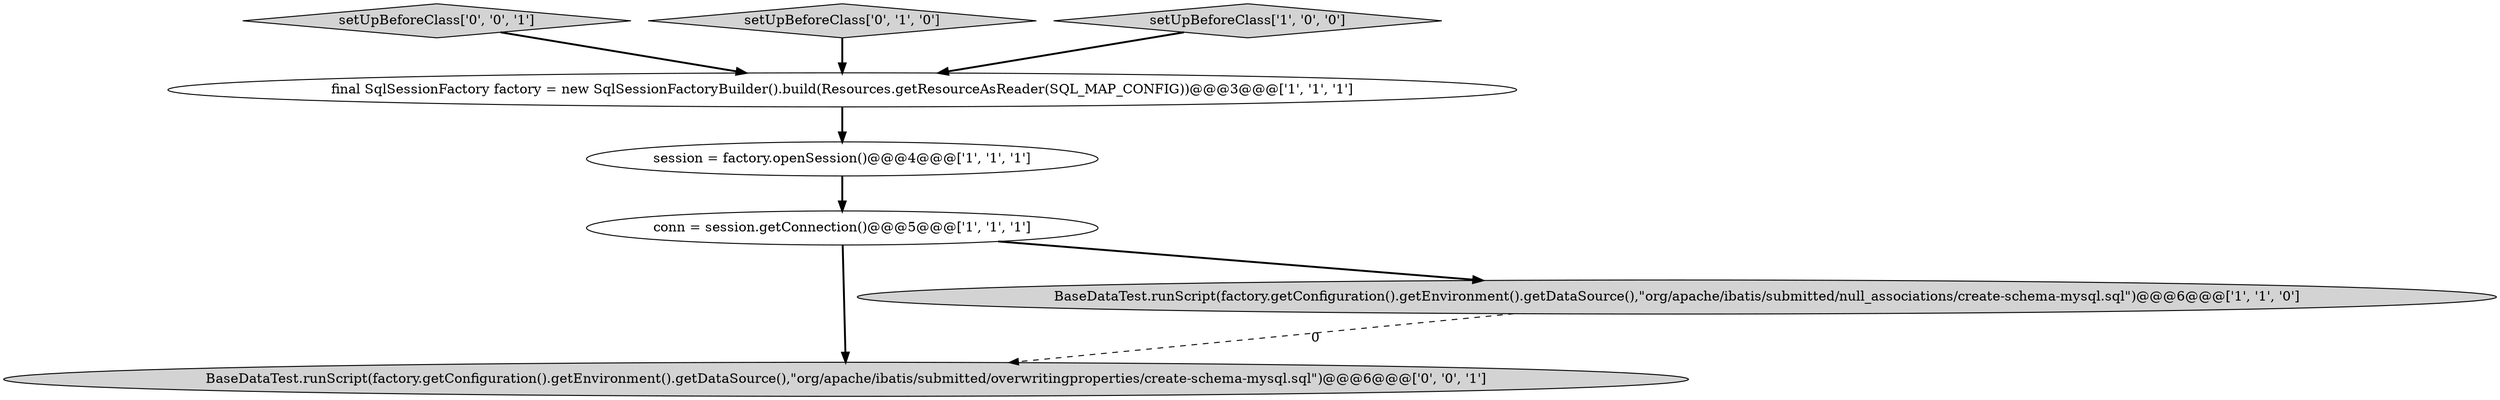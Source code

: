 digraph {
3 [style = filled, label = "conn = session.getConnection()@@@5@@@['1', '1', '1']", fillcolor = white, shape = ellipse image = "AAA0AAABBB1BBB"];
1 [style = filled, label = "session = factory.openSession()@@@4@@@['1', '1', '1']", fillcolor = white, shape = ellipse image = "AAA0AAABBB1BBB"];
7 [style = filled, label = "setUpBeforeClass['0', '0', '1']", fillcolor = lightgray, shape = diamond image = "AAA0AAABBB3BBB"];
5 [style = filled, label = "setUpBeforeClass['0', '1', '0']", fillcolor = lightgray, shape = diamond image = "AAA0AAABBB2BBB"];
6 [style = filled, label = "BaseDataTest.runScript(factory.getConfiguration().getEnvironment().getDataSource(),\"org/apache/ibatis/submitted/overwritingproperties/create-schema-mysql.sql\")@@@6@@@['0', '0', '1']", fillcolor = lightgray, shape = ellipse image = "AAA0AAABBB3BBB"];
2 [style = filled, label = "final SqlSessionFactory factory = new SqlSessionFactoryBuilder().build(Resources.getResourceAsReader(SQL_MAP_CONFIG))@@@3@@@['1', '1', '1']", fillcolor = white, shape = ellipse image = "AAA0AAABBB1BBB"];
0 [style = filled, label = "setUpBeforeClass['1', '0', '0']", fillcolor = lightgray, shape = diamond image = "AAA0AAABBB1BBB"];
4 [style = filled, label = "BaseDataTest.runScript(factory.getConfiguration().getEnvironment().getDataSource(),\"org/apache/ibatis/submitted/null_associations/create-schema-mysql.sql\")@@@6@@@['1', '1', '0']", fillcolor = lightgray, shape = ellipse image = "AAA0AAABBB1BBB"];
1->3 [style = bold, label=""];
3->6 [style = bold, label=""];
5->2 [style = bold, label=""];
4->6 [style = dashed, label="0"];
3->4 [style = bold, label=""];
7->2 [style = bold, label=""];
2->1 [style = bold, label=""];
0->2 [style = bold, label=""];
}
